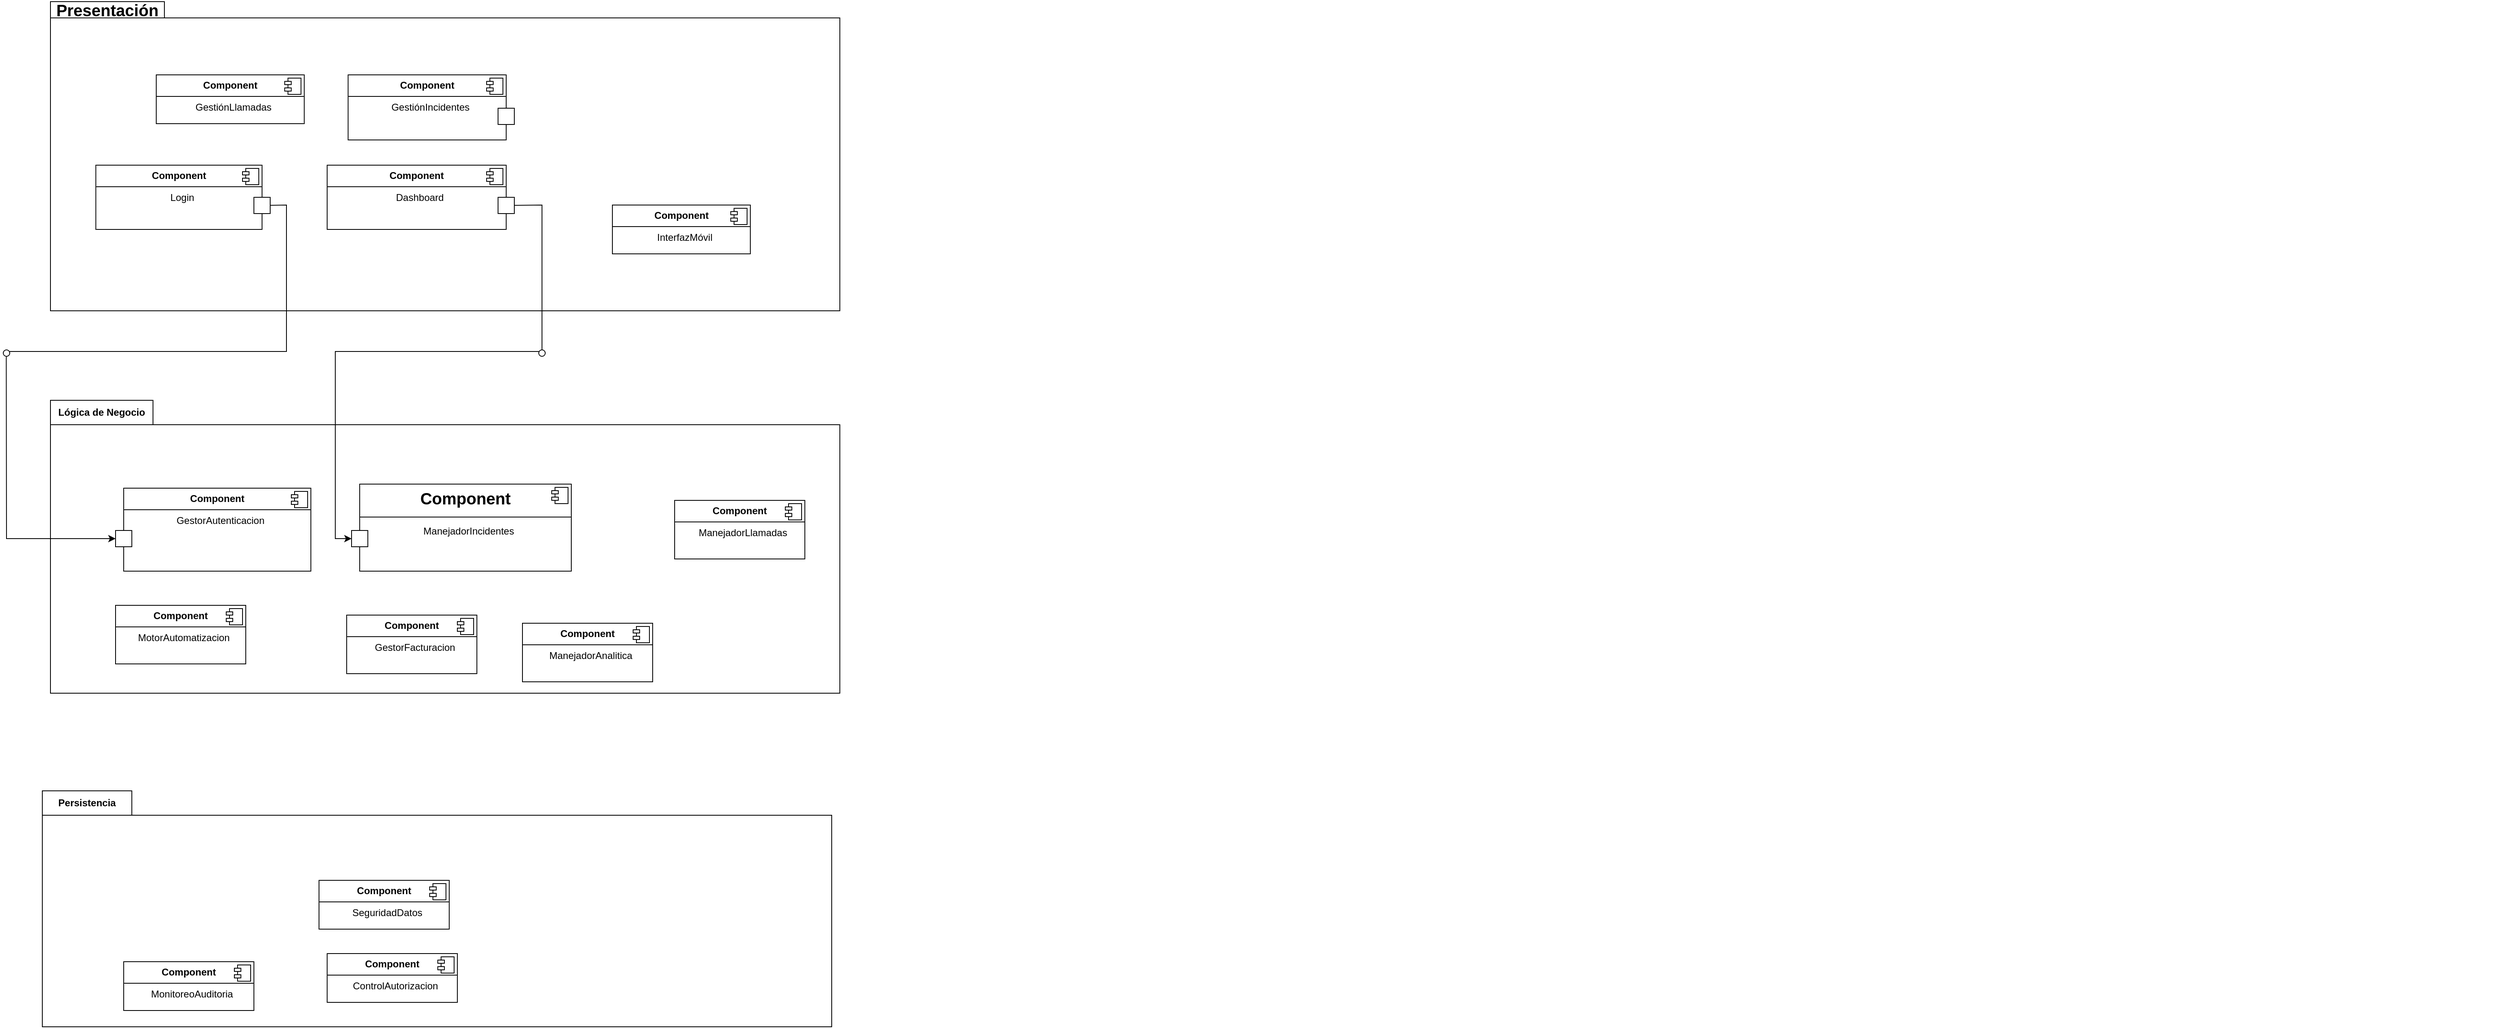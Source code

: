 <mxfile version="24.7.6">
  <diagram name="componentes" id="6ea6beEfx3NTblesf1mL">
    <mxGraphModel dx="3311" dy="1500" grid="1" gridSize="10" guides="1" tooltips="1" connect="1" arrows="1" fold="1" page="1" pageScale="1" pageWidth="827" pageHeight="1169" math="0" shadow="0">
      <root>
        <mxCell id="0" />
        <mxCell id="1" parent="0" />
        <mxCell id="HvEhoI65BLa4Ol27kd9m-26" value="Persistencia" style="shape=folder;fontStyle=1;tabWidth=110;tabHeight=30;tabPosition=left;html=1;boundedLbl=1;labelInHeader=1;container=1;collapsible=0;whiteSpace=wrap;" vertex="1" parent="1">
          <mxGeometry x="40" y="1250" width="970" height="290" as="geometry" />
        </mxCell>
        <mxCell id="HvEhoI65BLa4Ol27kd9m-27" value="" style="html=1;strokeColor=none;resizeWidth=1;resizeHeight=1;fillColor=none;part=1;connectable=0;allowArrows=0;deletable=0;whiteSpace=wrap;" vertex="1" parent="HvEhoI65BLa4Ol27kd9m-26">
          <mxGeometry width="970" height="203" relative="1" as="geometry">
            <mxPoint y="30" as="offset" />
          </mxGeometry>
        </mxCell>
        <mxCell id="HvEhoI65BLa4Ol27kd9m-20" value="&lt;p style=&quot;margin:0px;margin-top:6px;text-align:center;&quot;&gt;&lt;b&gt;Component&lt;/b&gt;&lt;/p&gt;&lt;hr size=&quot;1&quot; style=&quot;border-style:solid;&quot;&gt;&lt;p style=&quot;text-align: center; margin: 0px 0px 0px 8px;&quot;&gt;SeguridadDatos&lt;br&gt;&lt;/p&gt;" style="align=left;overflow=fill;html=1;dropTarget=0;whiteSpace=wrap;" vertex="1" parent="HvEhoI65BLa4Ol27kd9m-26">
          <mxGeometry x="340" y="110" width="160" height="60" as="geometry" />
        </mxCell>
        <mxCell id="HvEhoI65BLa4Ol27kd9m-21" value="" style="shape=component;jettyWidth=8;jettyHeight=4;" vertex="1" parent="HvEhoI65BLa4Ol27kd9m-20">
          <mxGeometry x="1" width="20" height="20" relative="1" as="geometry">
            <mxPoint x="-24" y="4" as="offset" />
          </mxGeometry>
        </mxCell>
        <mxCell id="HvEhoI65BLa4Ol27kd9m-41" value="&lt;p style=&quot;margin:0px;margin-top:6px;text-align:center;&quot;&gt;&lt;b&gt;Component&lt;/b&gt;&lt;/p&gt;&lt;hr size=&quot;1&quot; style=&quot;border-style:solid;&quot;&gt;&lt;p style=&quot;text-align: center; margin: 0px 0px 0px 8px;&quot;&gt;MonitoreoAuditoria&lt;br&gt;&lt;/p&gt;" style="align=left;overflow=fill;html=1;dropTarget=0;whiteSpace=wrap;" vertex="1" parent="HvEhoI65BLa4Ol27kd9m-26">
          <mxGeometry x="100" y="210" width="160" height="60" as="geometry" />
        </mxCell>
        <mxCell id="HvEhoI65BLa4Ol27kd9m-42" value="" style="shape=component;jettyWidth=8;jettyHeight=4;" vertex="1" parent="HvEhoI65BLa4Ol27kd9m-41">
          <mxGeometry x="1" width="20" height="20" relative="1" as="geometry">
            <mxPoint x="-24" y="4" as="offset" />
          </mxGeometry>
        </mxCell>
        <mxCell id="HvEhoI65BLa4Ol27kd9m-43" value="&lt;p style=&quot;margin:0px;margin-top:6px;text-align:center;&quot;&gt;&lt;b&gt;Component&lt;/b&gt;&lt;/p&gt;&lt;hr size=&quot;1&quot; style=&quot;border-style:solid;&quot;&gt;&lt;p style=&quot;text-align: center; margin: 0px 0px 0px 8px;&quot;&gt;ControlAutorizacion&lt;br&gt;&lt;/p&gt;" style="align=left;overflow=fill;html=1;dropTarget=0;whiteSpace=wrap;" vertex="1" parent="HvEhoI65BLa4Ol27kd9m-26">
          <mxGeometry x="350" y="200" width="160" height="60" as="geometry" />
        </mxCell>
        <mxCell id="HvEhoI65BLa4Ol27kd9m-44" value="" style="shape=component;jettyWidth=8;jettyHeight=4;" vertex="1" parent="HvEhoI65BLa4Ol27kd9m-43">
          <mxGeometry x="1" width="20" height="20" relative="1" as="geometry">
            <mxPoint x="-24" y="4" as="offset" />
          </mxGeometry>
        </mxCell>
        <mxCell id="HvEhoI65BLa4Ol27kd9m-28" value="&lt;font style=&quot;font-size: 20px;&quot;&gt;Presentación&lt;/font&gt;" style="shape=folder;fontStyle=1;tabWidth=140;tabHeight=20;tabPosition=left;html=1;boundedLbl=1;labelInHeader=1;container=1;collapsible=0;whiteSpace=wrap;strokeColor=default;" vertex="1" parent="1">
          <mxGeometry x="50" y="280" width="970" height="380" as="geometry" />
        </mxCell>
        <mxCell id="HvEhoI65BLa4Ol27kd9m-29" value="" style="html=1;strokeColor=none;resizeWidth=1;resizeHeight=1;fillColor=none;part=1;connectable=0;allowArrows=0;deletable=0;whiteSpace=wrap;" vertex="1" parent="HvEhoI65BLa4Ol27kd9m-28">
          <mxGeometry width="970" height="266" relative="1" as="geometry">
            <mxPoint y="30" as="offset" />
          </mxGeometry>
        </mxCell>
        <mxCell id="HvEhoI65BLa4Ol27kd9m-6" value="&lt;p style=&quot;margin:0px;margin-top:6px;text-align:center;&quot;&gt;&lt;b&gt;&lt;font style=&quot;font-size: 12px;&quot;&gt;Component&lt;/font&gt;&lt;/b&gt;&lt;/p&gt;&lt;hr size=&quot;1&quot; style=&quot;border-style:solid;&quot;&gt;&lt;p style=&quot;text-align: center; margin: 0px 0px 0px 8px;&quot;&gt;&lt;font style=&quot;font-size: 12px;&quot;&gt;Login&lt;/font&gt;&lt;br&gt;&lt;/p&gt;" style="align=left;overflow=fill;html=1;dropTarget=0;whiteSpace=wrap;" vertex="1" parent="HvEhoI65BLa4Ol27kd9m-28">
          <mxGeometry x="55.76" y="201" width="204.24" height="79" as="geometry" />
        </mxCell>
        <mxCell id="HvEhoI65BLa4Ol27kd9m-7" value="" style="shape=component;jettyWidth=8;jettyHeight=4;" vertex="1" parent="HvEhoI65BLa4Ol27kd9m-6">
          <mxGeometry x="1" width="20" height="20" relative="1" as="geometry">
            <mxPoint x="-24" y="4" as="offset" />
          </mxGeometry>
        </mxCell>
        <mxCell id="HvEhoI65BLa4Ol27kd9m-8" value="&lt;p style=&quot;text-align: center; margin: 6px 0px 0px;&quot;&gt;&lt;b&gt;&lt;font style=&quot;font-size: 12px;&quot;&gt;Component&lt;/font&gt;&lt;/b&gt;&lt;/p&gt;&lt;hr size=&quot;1&quot; style=&quot;text-align: center; border-style: solid;&quot;&gt;&lt;p style=&quot;text-align: center; margin: 0px 0px 0px 8px;&quot;&gt;&lt;font style=&quot;font-size: 12px;&quot;&gt;Dashboard&lt;/font&gt;&lt;br&gt;&lt;/p&gt;" style="align=left;overflow=fill;html=1;dropTarget=0;whiteSpace=wrap;" vertex="1" parent="HvEhoI65BLa4Ol27kd9m-28">
          <mxGeometry x="340" y="201" width="220" height="79" as="geometry" />
        </mxCell>
        <mxCell id="HvEhoI65BLa4Ol27kd9m-9" value="" style="shape=component;jettyWidth=8;jettyHeight=4;" vertex="1" parent="HvEhoI65BLa4Ol27kd9m-8">
          <mxGeometry x="1" width="20" height="20" relative="1" as="geometry">
            <mxPoint x="-24" y="4" as="offset" />
          </mxGeometry>
        </mxCell>
        <mxCell id="HvEhoI65BLa4Ol27kd9m-10" value="&lt;p style=&quot;margin:0px;margin-top:6px;text-align:center;&quot;&gt;&lt;b&gt;Component&lt;/b&gt;&lt;/p&gt;&lt;hr size=&quot;1&quot; style=&quot;border-style:solid;&quot;&gt;&lt;p style=&quot;text-align: center; margin: 0px 0px 0px 8px;&quot;&gt;GestiónIncidentes&lt;br&gt;&lt;/p&gt;" style="align=left;overflow=fill;html=1;dropTarget=0;whiteSpace=wrap;" vertex="1" parent="HvEhoI65BLa4Ol27kd9m-28">
          <mxGeometry x="365.76" y="90" width="194.24" height="80" as="geometry" />
        </mxCell>
        <mxCell id="HvEhoI65BLa4Ol27kd9m-11" value="" style="shape=component;jettyWidth=8;jettyHeight=4;" vertex="1" parent="HvEhoI65BLa4Ol27kd9m-10">
          <mxGeometry x="1" width="20" height="20" relative="1" as="geometry">
            <mxPoint x="-24" y="4" as="offset" />
          </mxGeometry>
        </mxCell>
        <mxCell id="HvEhoI65BLa4Ol27kd9m-12" value="&lt;p style=&quot;margin:0px;margin-top:6px;text-align:center;&quot;&gt;&lt;b&gt;Component&lt;/b&gt;&lt;/p&gt;&lt;hr size=&quot;1&quot; style=&quot;border-style:solid;&quot;&gt;&lt;p style=&quot;text-align: center; margin: 0px 0px 0px 8px;&quot;&gt;GestiónLlamadas&lt;br&gt;&lt;/p&gt;" style="align=left;overflow=fill;html=1;dropTarget=0;whiteSpace=wrap;" vertex="1" parent="HvEhoI65BLa4Ol27kd9m-28">
          <mxGeometry x="130" y="90" width="181.86" height="60" as="geometry" />
        </mxCell>
        <mxCell id="HvEhoI65BLa4Ol27kd9m-13" value="" style="shape=component;jettyWidth=8;jettyHeight=4;" vertex="1" parent="HvEhoI65BLa4Ol27kd9m-12">
          <mxGeometry x="1" width="20" height="20" relative="1" as="geometry">
            <mxPoint x="-24" y="4" as="offset" />
          </mxGeometry>
        </mxCell>
        <mxCell id="HvEhoI65BLa4Ol27kd9m-14" value="&lt;p style=&quot;margin:0px;margin-top:6px;text-align:center;&quot;&gt;&lt;b&gt;Component&lt;/b&gt;&lt;/p&gt;&lt;hr size=&quot;1&quot; style=&quot;border-style:solid;&quot;&gt;&lt;p style=&quot;text-align: center; margin: 0px 0px 0px 8px;&quot;&gt;InterfazMóvil&lt;br&gt;&lt;/p&gt;" style="align=left;overflow=fill;html=1;dropTarget=0;whiteSpace=wrap;" vertex="1" parent="HvEhoI65BLa4Ol27kd9m-28">
          <mxGeometry x="690.51" y="250" width="169.49" height="60" as="geometry" />
        </mxCell>
        <mxCell id="HvEhoI65BLa4Ol27kd9m-15" value="" style="shape=component;jettyWidth=8;jettyHeight=4;" vertex="1" parent="HvEhoI65BLa4Ol27kd9m-14">
          <mxGeometry x="1" width="20" height="20" relative="1" as="geometry">
            <mxPoint x="-24" y="4" as="offset" />
          </mxGeometry>
        </mxCell>
        <mxCell id="HvEhoI65BLa4Ol27kd9m-80" value="" style="html=1;rounded=0;" vertex="1" parent="HvEhoI65BLa4Ol27kd9m-28">
          <mxGeometry x="250" y="240.5" width="20" height="20" as="geometry" />
        </mxCell>
        <mxCell id="HvEhoI65BLa4Ol27kd9m-88" value="" style="html=1;rounded=0;" vertex="1" parent="HvEhoI65BLa4Ol27kd9m-28">
          <mxGeometry x="550" y="240.5" width="20" height="20" as="geometry" />
        </mxCell>
        <mxCell id="HvEhoI65BLa4Ol27kd9m-95" value="" style="html=1;rounded=0;" vertex="1" parent="HvEhoI65BLa4Ol27kd9m-28">
          <mxGeometry x="550" y="131" width="20" height="20" as="geometry" />
        </mxCell>
        <mxCell id="HvEhoI65BLa4Ol27kd9m-30" value="Lógica de Negocio" style="shape=folder;fontStyle=1;tabWidth=126;tabHeight=30;tabPosition=left;html=1;boundedLbl=1;labelInHeader=1;container=1;collapsible=0;whiteSpace=wrap;" vertex="1" parent="1">
          <mxGeometry x="50" y="770" width="970" height="360" as="geometry" />
        </mxCell>
        <mxCell id="HvEhoI65BLa4Ol27kd9m-31" value="" style="html=1;strokeColor=none;resizeWidth=1;resizeHeight=1;fillColor=none;part=1;connectable=0;allowArrows=0;deletable=0;whiteSpace=wrap;" vertex="1" parent="HvEhoI65BLa4Ol27kd9m-30">
          <mxGeometry width="3008.228" height="252" relative="1" as="geometry">
            <mxPoint y="30" as="offset" />
          </mxGeometry>
        </mxCell>
        <mxCell id="HvEhoI65BLa4Ol27kd9m-33" value="&lt;p style=&quot;margin:0px;margin-top:6px;text-align:center;&quot;&gt;&lt;b&gt;Component&lt;/b&gt;&lt;/p&gt;&lt;hr size=&quot;1&quot; style=&quot;border-style:solid;&quot;&gt;&lt;p style=&quot;text-align: center; margin: 0px 0px 0px 8px;&quot;&gt;&lt;font style=&quot;font-size: 12px;&quot;&gt;GestorAutenticacion&lt;/font&gt;&lt;br&gt;&lt;/p&gt;" style="align=left;overflow=fill;html=1;dropTarget=0;whiteSpace=wrap;" vertex="1" parent="HvEhoI65BLa4Ol27kd9m-30">
          <mxGeometry x="90" y="108" width="230" height="102" as="geometry" />
        </mxCell>
        <mxCell id="HvEhoI65BLa4Ol27kd9m-34" value="" style="shape=component;jettyWidth=8;jettyHeight=4;" vertex="1" parent="HvEhoI65BLa4Ol27kd9m-33">
          <mxGeometry x="1" width="20" height="20" relative="1" as="geometry">
            <mxPoint x="-24" y="4" as="offset" />
          </mxGeometry>
        </mxCell>
        <mxCell id="HvEhoI65BLa4Ol27kd9m-22" value="&lt;p style=&quot;margin: 6px 0px 0px; text-align: center; font-size: 20px;&quot;&gt;&lt;b&gt;&lt;font style=&quot;font-size: 20px;&quot;&gt;Component&lt;/font&gt;&lt;/b&gt;&lt;/p&gt;&lt;hr size=&quot;1&quot; style=&quot;border-style: solid; font-size: 20px;&quot;&gt;&lt;p style=&quot;text-align: center; margin: 0px 0px 0px 8px;&quot;&gt;&lt;font style=&quot;font-size: 12px;&quot;&gt;ManejadorIncidentes&lt;/font&gt;&lt;br&gt;&lt;/p&gt;" style="align=left;overflow=fill;html=1;dropTarget=0;whiteSpace=wrap;" vertex="1" parent="HvEhoI65BLa4Ol27kd9m-30">
          <mxGeometry x="380" y="103" width="260" height="107" as="geometry" />
        </mxCell>
        <mxCell id="HvEhoI65BLa4Ol27kd9m-23" value="" style="shape=component;jettyWidth=8;jettyHeight=4;" vertex="1" parent="HvEhoI65BLa4Ol27kd9m-22">
          <mxGeometry x="1" width="20" height="20" relative="1" as="geometry">
            <mxPoint x="-24" y="4" as="offset" />
          </mxGeometry>
        </mxCell>
        <mxCell id="HvEhoI65BLa4Ol27kd9m-18" value="&lt;p style=&quot;margin:0px;margin-top:6px;text-align:center;&quot;&gt;&lt;b&gt;Component&lt;/b&gt;&lt;/p&gt;&lt;hr size=&quot;1&quot; style=&quot;border-style:solid;&quot;&gt;&lt;p style=&quot;text-align: center; margin: 0px 0px 0px 8px;&quot;&gt;ManejadorLlamadas&lt;br&gt;&lt;/p&gt;" style="align=left;overflow=fill;html=1;dropTarget=0;whiteSpace=wrap;" vertex="1" parent="HvEhoI65BLa4Ol27kd9m-30">
          <mxGeometry x="767" y="123" width="160" height="72" as="geometry" />
        </mxCell>
        <mxCell id="HvEhoI65BLa4Ol27kd9m-19" value="" style="shape=component;jettyWidth=8;jettyHeight=4;" vertex="1" parent="HvEhoI65BLa4Ol27kd9m-18">
          <mxGeometry x="1" width="20" height="20" relative="1" as="geometry">
            <mxPoint x="-24" y="4" as="offset" />
          </mxGeometry>
        </mxCell>
        <mxCell id="HvEhoI65BLa4Ol27kd9m-37" value="&lt;p style=&quot;margin:0px;margin-top:6px;text-align:center;&quot;&gt;&lt;b&gt;Component&lt;/b&gt;&lt;/p&gt;&lt;hr size=&quot;1&quot; style=&quot;border-style:solid;&quot;&gt;&lt;p style=&quot;text-align: center; margin: 0px 0px 0px 8px;&quot;&gt;MotorAutomatizacion&lt;br&gt;&lt;/p&gt;" style="align=left;overflow=fill;html=1;dropTarget=0;whiteSpace=wrap;" vertex="1" parent="HvEhoI65BLa4Ol27kd9m-30">
          <mxGeometry x="80" y="252" width="160" height="72" as="geometry" />
        </mxCell>
        <mxCell id="HvEhoI65BLa4Ol27kd9m-38" value="" style="shape=component;jettyWidth=8;jettyHeight=4;" vertex="1" parent="HvEhoI65BLa4Ol27kd9m-37">
          <mxGeometry x="1" width="20" height="20" relative="1" as="geometry">
            <mxPoint x="-24" y="4" as="offset" />
          </mxGeometry>
        </mxCell>
        <mxCell id="HvEhoI65BLa4Ol27kd9m-39" value="&lt;p style=&quot;margin:0px;margin-top:6px;text-align:center;&quot;&gt;&lt;b&gt;Component&lt;/b&gt;&lt;/p&gt;&lt;hr size=&quot;1&quot; style=&quot;border-style:solid;&quot;&gt;&lt;p style=&quot;text-align: center; margin: 0px 0px 0px 8px;&quot;&gt;GestorFacturacion&lt;br&gt;&lt;/p&gt;" style="align=left;overflow=fill;html=1;dropTarget=0;whiteSpace=wrap;" vertex="1" parent="HvEhoI65BLa4Ol27kd9m-30">
          <mxGeometry x="364" y="264" width="160" height="72" as="geometry" />
        </mxCell>
        <mxCell id="HvEhoI65BLa4Ol27kd9m-40" value="" style="shape=component;jettyWidth=8;jettyHeight=4;" vertex="1" parent="HvEhoI65BLa4Ol27kd9m-39">
          <mxGeometry x="1" width="20" height="20" relative="1" as="geometry">
            <mxPoint x="-24" y="4" as="offset" />
          </mxGeometry>
        </mxCell>
        <mxCell id="HvEhoI65BLa4Ol27kd9m-78" value="" style="html=1;rounded=0;" vertex="1" parent="HvEhoI65BLa4Ol27kd9m-30">
          <mxGeometry x="80" y="160" width="20" height="20" as="geometry" />
        </mxCell>
        <mxCell id="HvEhoI65BLa4Ol27kd9m-91" value="" style="html=1;rounded=0;" vertex="1" parent="HvEhoI65BLa4Ol27kd9m-30">
          <mxGeometry x="370" y="160" width="20" height="20" as="geometry" />
        </mxCell>
        <mxCell id="HvEhoI65BLa4Ol27kd9m-100" value="&lt;p style=&quot;margin:0px;margin-top:6px;text-align:center;&quot;&gt;&lt;b&gt;Component&lt;/b&gt;&lt;/p&gt;&lt;hr size=&quot;1&quot; style=&quot;border-style:solid;&quot;&gt;&lt;p style=&quot;text-align: center; margin: 0px 0px 0px 8px;&quot;&gt;ManejadorAnalitica&lt;br&gt;&lt;/p&gt;" style="align=left;overflow=fill;html=1;dropTarget=0;whiteSpace=wrap;" vertex="1" parent="HvEhoI65BLa4Ol27kd9m-30">
          <mxGeometry x="580" y="274" width="160" height="72" as="geometry" />
        </mxCell>
        <mxCell id="HvEhoI65BLa4Ol27kd9m-101" value="" style="shape=component;jettyWidth=8;jettyHeight=4;" vertex="1" parent="HvEhoI65BLa4Ol27kd9m-100">
          <mxGeometry x="1" width="20" height="20" relative="1" as="geometry">
            <mxPoint x="-24" y="4" as="offset" />
          </mxGeometry>
        </mxCell>
        <mxCell id="HvEhoI65BLa4Ol27kd9m-82" value="" style="ellipse;html=1;fontSize=11;align=center;fillColor=none;points=[];aspect=fixed;resizable=0;verticalAlign=bottom;labelPosition=center;verticalLabelPosition=top;flipH=1;" vertex="1" parent="1">
          <mxGeometry x="-8" y="708" width="8" height="8" as="geometry" />
        </mxCell>
        <mxCell id="HvEhoI65BLa4Ol27kd9m-81" value="" style="endArrow=none;html=1;rounded=0;align=center;verticalAlign=top;endFill=0;labelBackgroundColor=none;endSize=2;" edge="1" source="HvEhoI65BLa4Ol27kd9m-80" parent="1">
          <mxGeometry relative="1" as="geometry">
            <mxPoint y="710" as="targetPoint" />
            <Array as="points">
              <mxPoint x="340" y="530" />
              <mxPoint x="340" y="710" />
              <mxPoint x="30" y="710" />
            </Array>
          </mxGeometry>
        </mxCell>
        <mxCell id="HvEhoI65BLa4Ol27kd9m-92" style="edgeStyle=orthogonalEdgeStyle;rounded=0;orthogonalLoop=1;jettySize=auto;html=1;" edge="1" parent="1" source="HvEhoI65BLa4Ol27kd9m-90" target="HvEhoI65BLa4Ol27kd9m-91">
          <mxGeometry relative="1" as="geometry">
            <Array as="points">
              <mxPoint x="654" y="710" />
              <mxPoint x="400" y="710" />
              <mxPoint x="400" y="940" />
            </Array>
          </mxGeometry>
        </mxCell>
        <mxCell id="HvEhoI65BLa4Ol27kd9m-90" value="" style="ellipse;html=1;fontSize=11;align=center;fillColor=none;points=[];aspect=fixed;resizable=0;verticalAlign=bottom;labelPosition=center;verticalLabelPosition=top;flipH=1;" vertex="1" parent="1">
          <mxGeometry x="650" y="708" width="8" height="8" as="geometry" />
        </mxCell>
        <mxCell id="HvEhoI65BLa4Ol27kd9m-89" value="" style="endArrow=none;html=1;rounded=0;align=center;verticalAlign=top;endFill=0;labelBackgroundColor=none;endSize=2;" edge="1" source="HvEhoI65BLa4Ol27kd9m-88" target="HvEhoI65BLa4Ol27kd9m-90" parent="1">
          <mxGeometry relative="1" as="geometry">
            <Array as="points">
              <mxPoint x="654" y="530" />
            </Array>
          </mxGeometry>
        </mxCell>
        <mxCell id="HvEhoI65BLa4Ol27kd9m-83" style="edgeStyle=orthogonalEdgeStyle;rounded=0;orthogonalLoop=1;jettySize=auto;html=1;entryX=0;entryY=0.5;entryDx=0;entryDy=0;exitX=0.532;exitY=1.062;exitDx=0;exitDy=0;exitPerimeter=0;" edge="1" parent="1" source="HvEhoI65BLa4Ol27kd9m-82" target="HvEhoI65BLa4Ol27kd9m-78">
          <mxGeometry relative="1" as="geometry">
            <mxPoint x="-4" y="720" as="sourcePoint" />
            <mxPoint x="116" y="1102" as="targetPoint" />
            <Array as="points">
              <mxPoint x="-4" y="720" />
              <mxPoint x="-4" y="720" />
              <mxPoint x="-4" y="940" />
            </Array>
          </mxGeometry>
        </mxCell>
      </root>
    </mxGraphModel>
  </diagram>
</mxfile>
